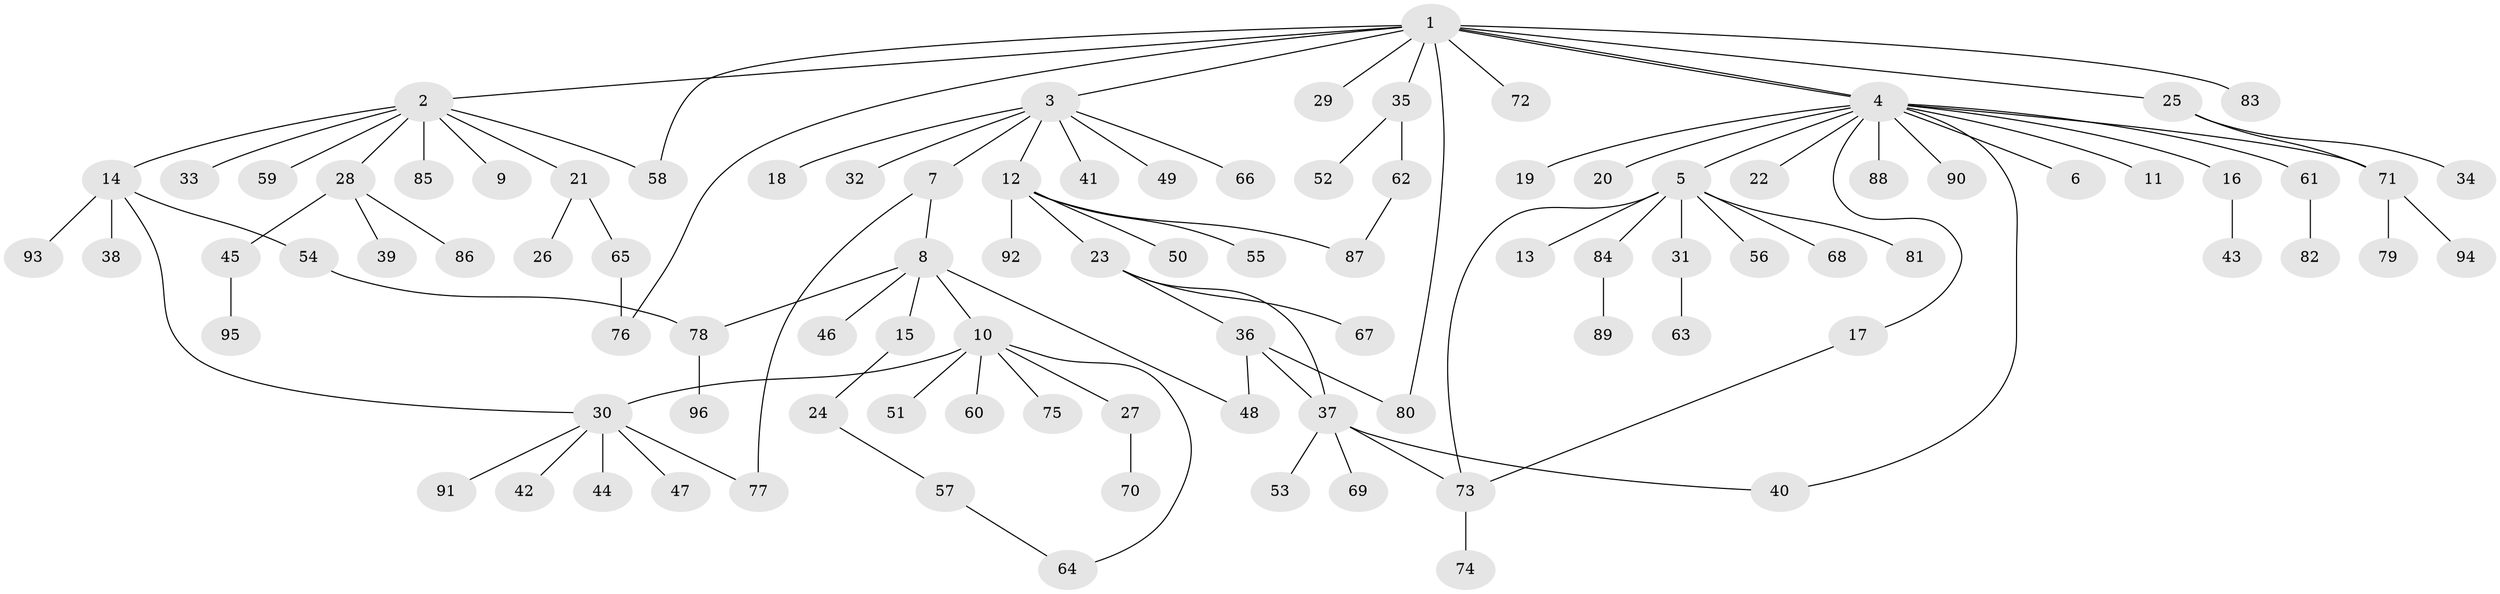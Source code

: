 // coarse degree distribution, {11: 0.027777777777777776, 12: 0.013888888888888888, 7: 0.041666666666666664, 14: 0.013888888888888888, 1: 0.6111111111111112, 3: 0.06944444444444445, 5: 0.027777777777777776, 2: 0.1527777777777778, 4: 0.041666666666666664}
// Generated by graph-tools (version 1.1) at 2025/52/02/27/25 19:52:00]
// undirected, 96 vertices, 110 edges
graph export_dot {
graph [start="1"]
  node [color=gray90,style=filled];
  1;
  2;
  3;
  4;
  5;
  6;
  7;
  8;
  9;
  10;
  11;
  12;
  13;
  14;
  15;
  16;
  17;
  18;
  19;
  20;
  21;
  22;
  23;
  24;
  25;
  26;
  27;
  28;
  29;
  30;
  31;
  32;
  33;
  34;
  35;
  36;
  37;
  38;
  39;
  40;
  41;
  42;
  43;
  44;
  45;
  46;
  47;
  48;
  49;
  50;
  51;
  52;
  53;
  54;
  55;
  56;
  57;
  58;
  59;
  60;
  61;
  62;
  63;
  64;
  65;
  66;
  67;
  68;
  69;
  70;
  71;
  72;
  73;
  74;
  75;
  76;
  77;
  78;
  79;
  80;
  81;
  82;
  83;
  84;
  85;
  86;
  87;
  88;
  89;
  90;
  91;
  92;
  93;
  94;
  95;
  96;
  1 -- 2;
  1 -- 3;
  1 -- 4;
  1 -- 4;
  1 -- 25;
  1 -- 29;
  1 -- 35;
  1 -- 58;
  1 -- 72;
  1 -- 76;
  1 -- 80;
  1 -- 83;
  2 -- 9;
  2 -- 14;
  2 -- 21;
  2 -- 28;
  2 -- 33;
  2 -- 58;
  2 -- 59;
  2 -- 85;
  3 -- 7;
  3 -- 12;
  3 -- 18;
  3 -- 32;
  3 -- 41;
  3 -- 49;
  3 -- 66;
  4 -- 5;
  4 -- 6;
  4 -- 11;
  4 -- 16;
  4 -- 17;
  4 -- 19;
  4 -- 20;
  4 -- 22;
  4 -- 40;
  4 -- 61;
  4 -- 71;
  4 -- 88;
  4 -- 90;
  5 -- 13;
  5 -- 31;
  5 -- 56;
  5 -- 68;
  5 -- 73;
  5 -- 81;
  5 -- 84;
  7 -- 8;
  7 -- 77;
  8 -- 10;
  8 -- 15;
  8 -- 46;
  8 -- 48;
  8 -- 78;
  10 -- 27;
  10 -- 30;
  10 -- 51;
  10 -- 60;
  10 -- 64;
  10 -- 75;
  12 -- 23;
  12 -- 50;
  12 -- 55;
  12 -- 87;
  12 -- 92;
  14 -- 30;
  14 -- 38;
  14 -- 54;
  14 -- 93;
  15 -- 24;
  16 -- 43;
  17 -- 73;
  21 -- 26;
  21 -- 65;
  23 -- 36;
  23 -- 37;
  23 -- 67;
  24 -- 57;
  25 -- 34;
  25 -- 71;
  27 -- 70;
  28 -- 39;
  28 -- 45;
  28 -- 86;
  30 -- 42;
  30 -- 44;
  30 -- 47;
  30 -- 77;
  30 -- 91;
  31 -- 63;
  35 -- 52;
  35 -- 62;
  36 -- 37;
  36 -- 48;
  36 -- 80;
  37 -- 40;
  37 -- 53;
  37 -- 69;
  37 -- 73;
  45 -- 95;
  54 -- 78;
  57 -- 64;
  61 -- 82;
  62 -- 87;
  65 -- 76;
  71 -- 79;
  71 -- 94;
  73 -- 74;
  78 -- 96;
  84 -- 89;
}
